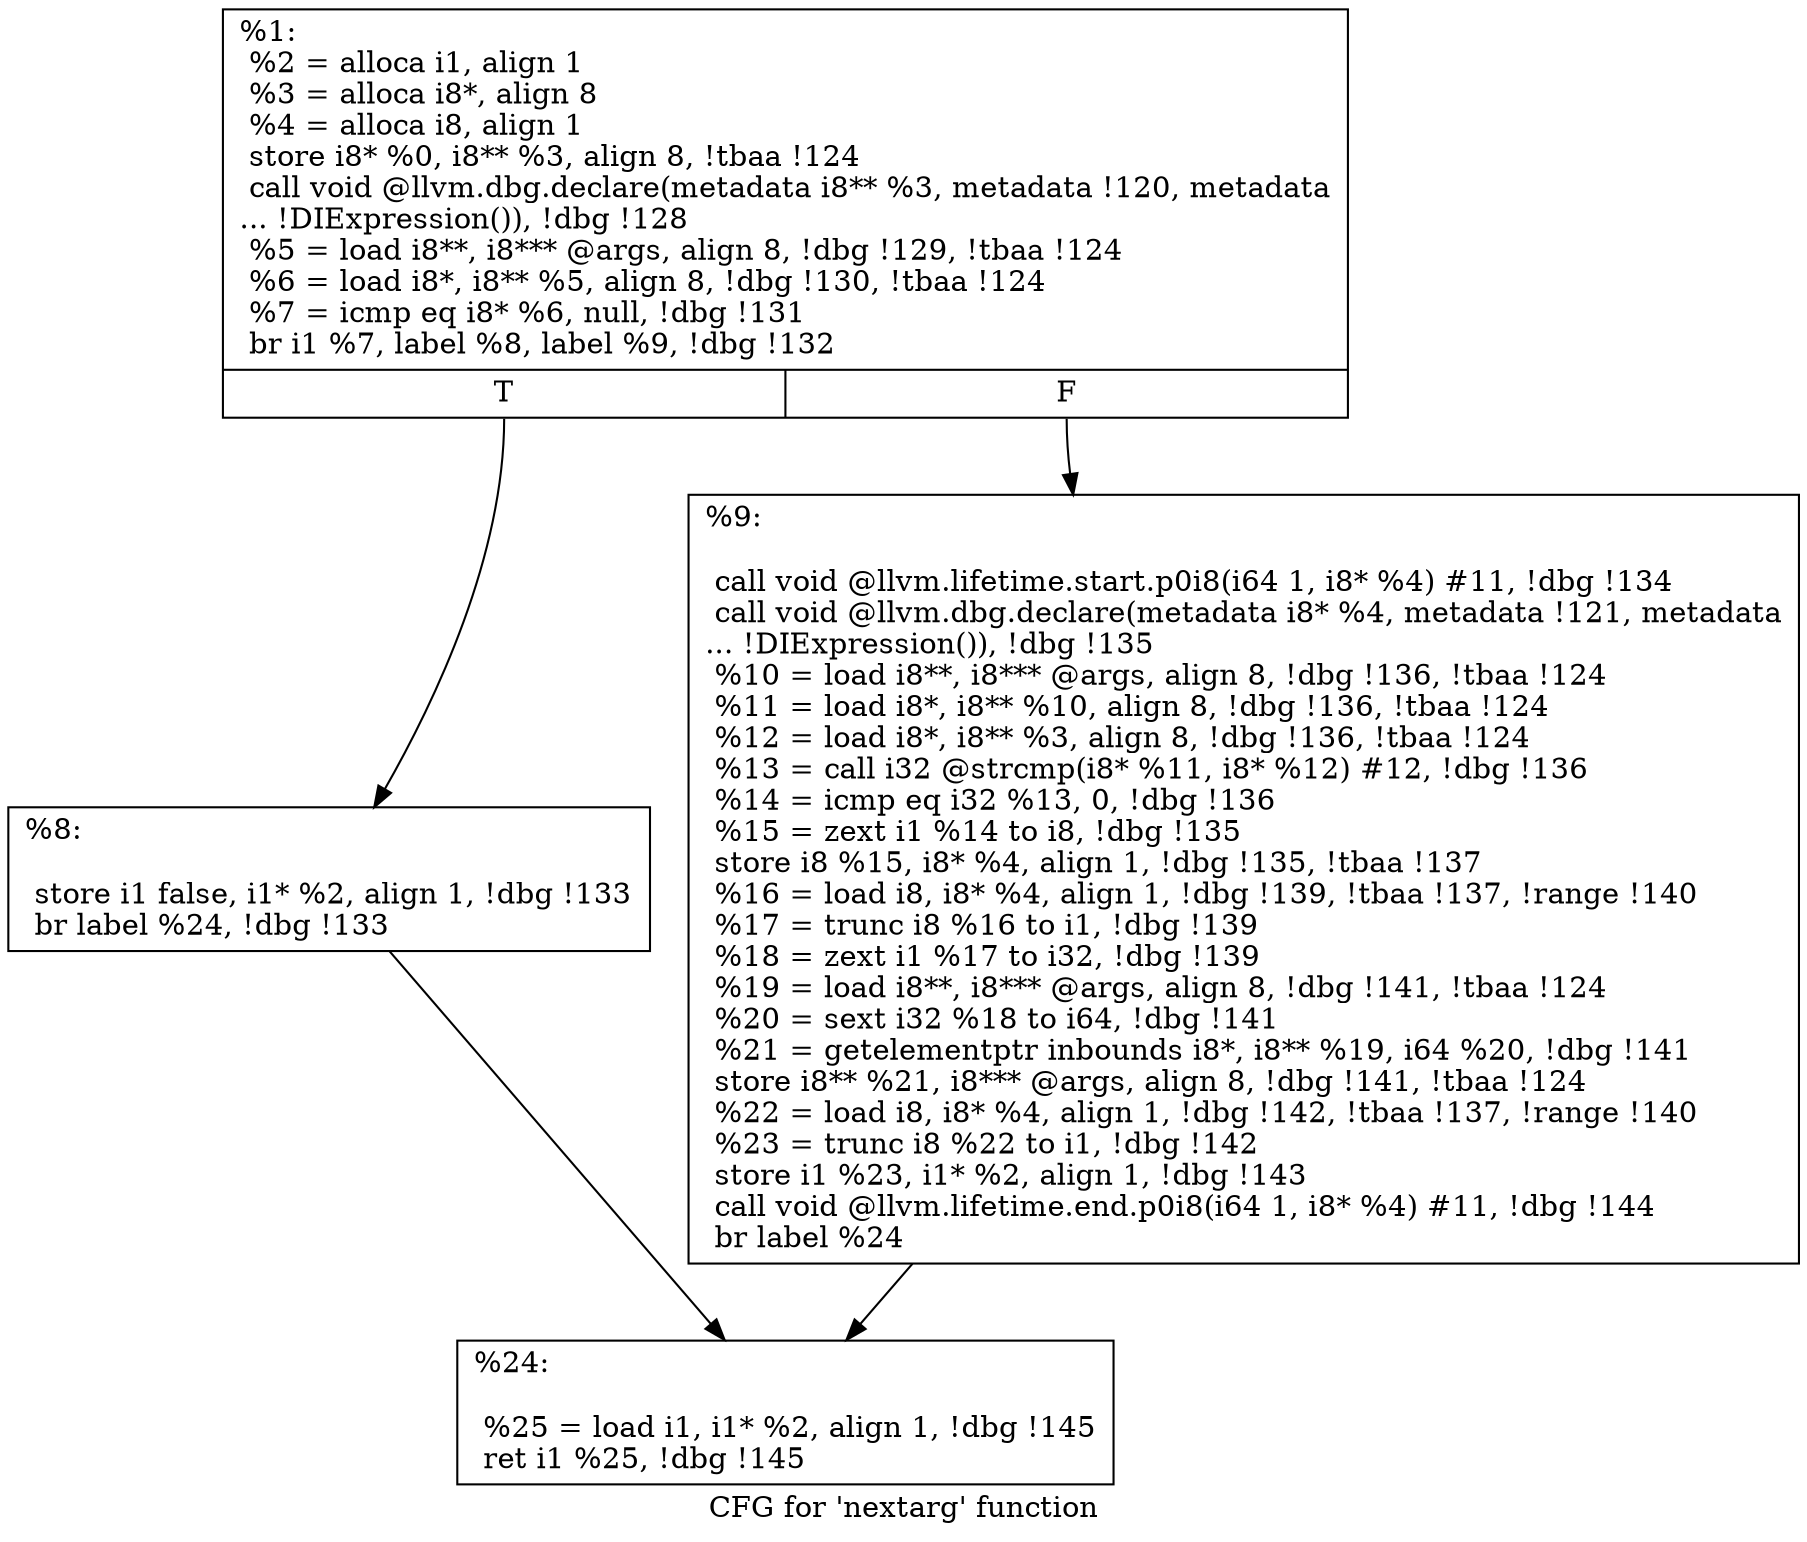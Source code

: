 digraph "CFG for 'nextarg' function" {
	label="CFG for 'nextarg' function";

	Node0x2385970 [shape=record,label="{%1:\l  %2 = alloca i1, align 1\l  %3 = alloca i8*, align 8\l  %4 = alloca i8, align 1\l  store i8* %0, i8** %3, align 8, !tbaa !124\l  call void @llvm.dbg.declare(metadata i8** %3, metadata !120, metadata\l... !DIExpression()), !dbg !128\l  %5 = load i8**, i8*** @args, align 8, !dbg !129, !tbaa !124\l  %6 = load i8*, i8** %5, align 8, !dbg !130, !tbaa !124\l  %7 = icmp eq i8* %6, null, !dbg !131\l  br i1 %7, label %8, label %9, !dbg !132\l|{<s0>T|<s1>F}}"];
	Node0x2385970:s0 -> Node0x2385a20;
	Node0x2385970:s1 -> Node0x2385a70;
	Node0x2385a20 [shape=record,label="{%8:\l\l  store i1 false, i1* %2, align 1, !dbg !133\l  br label %24, !dbg !133\l}"];
	Node0x2385a20 -> Node0x2385ac0;
	Node0x2385a70 [shape=record,label="{%9:\l\l  call void @llvm.lifetime.start.p0i8(i64 1, i8* %4) #11, !dbg !134\l  call void @llvm.dbg.declare(metadata i8* %4, metadata !121, metadata\l... !DIExpression()), !dbg !135\l  %10 = load i8**, i8*** @args, align 8, !dbg !136, !tbaa !124\l  %11 = load i8*, i8** %10, align 8, !dbg !136, !tbaa !124\l  %12 = load i8*, i8** %3, align 8, !dbg !136, !tbaa !124\l  %13 = call i32 @strcmp(i8* %11, i8* %12) #12, !dbg !136\l  %14 = icmp eq i32 %13, 0, !dbg !136\l  %15 = zext i1 %14 to i8, !dbg !135\l  store i8 %15, i8* %4, align 1, !dbg !135, !tbaa !137\l  %16 = load i8, i8* %4, align 1, !dbg !139, !tbaa !137, !range !140\l  %17 = trunc i8 %16 to i1, !dbg !139\l  %18 = zext i1 %17 to i32, !dbg !139\l  %19 = load i8**, i8*** @args, align 8, !dbg !141, !tbaa !124\l  %20 = sext i32 %18 to i64, !dbg !141\l  %21 = getelementptr inbounds i8*, i8** %19, i64 %20, !dbg !141\l  store i8** %21, i8*** @args, align 8, !dbg !141, !tbaa !124\l  %22 = load i8, i8* %4, align 1, !dbg !142, !tbaa !137, !range !140\l  %23 = trunc i8 %22 to i1, !dbg !142\l  store i1 %23, i1* %2, align 1, !dbg !143\l  call void @llvm.lifetime.end.p0i8(i64 1, i8* %4) #11, !dbg !144\l  br label %24\l}"];
	Node0x2385a70 -> Node0x2385ac0;
	Node0x2385ac0 [shape=record,label="{%24:\l\l  %25 = load i1, i1* %2, align 1, !dbg !145\l  ret i1 %25, !dbg !145\l}"];
}
